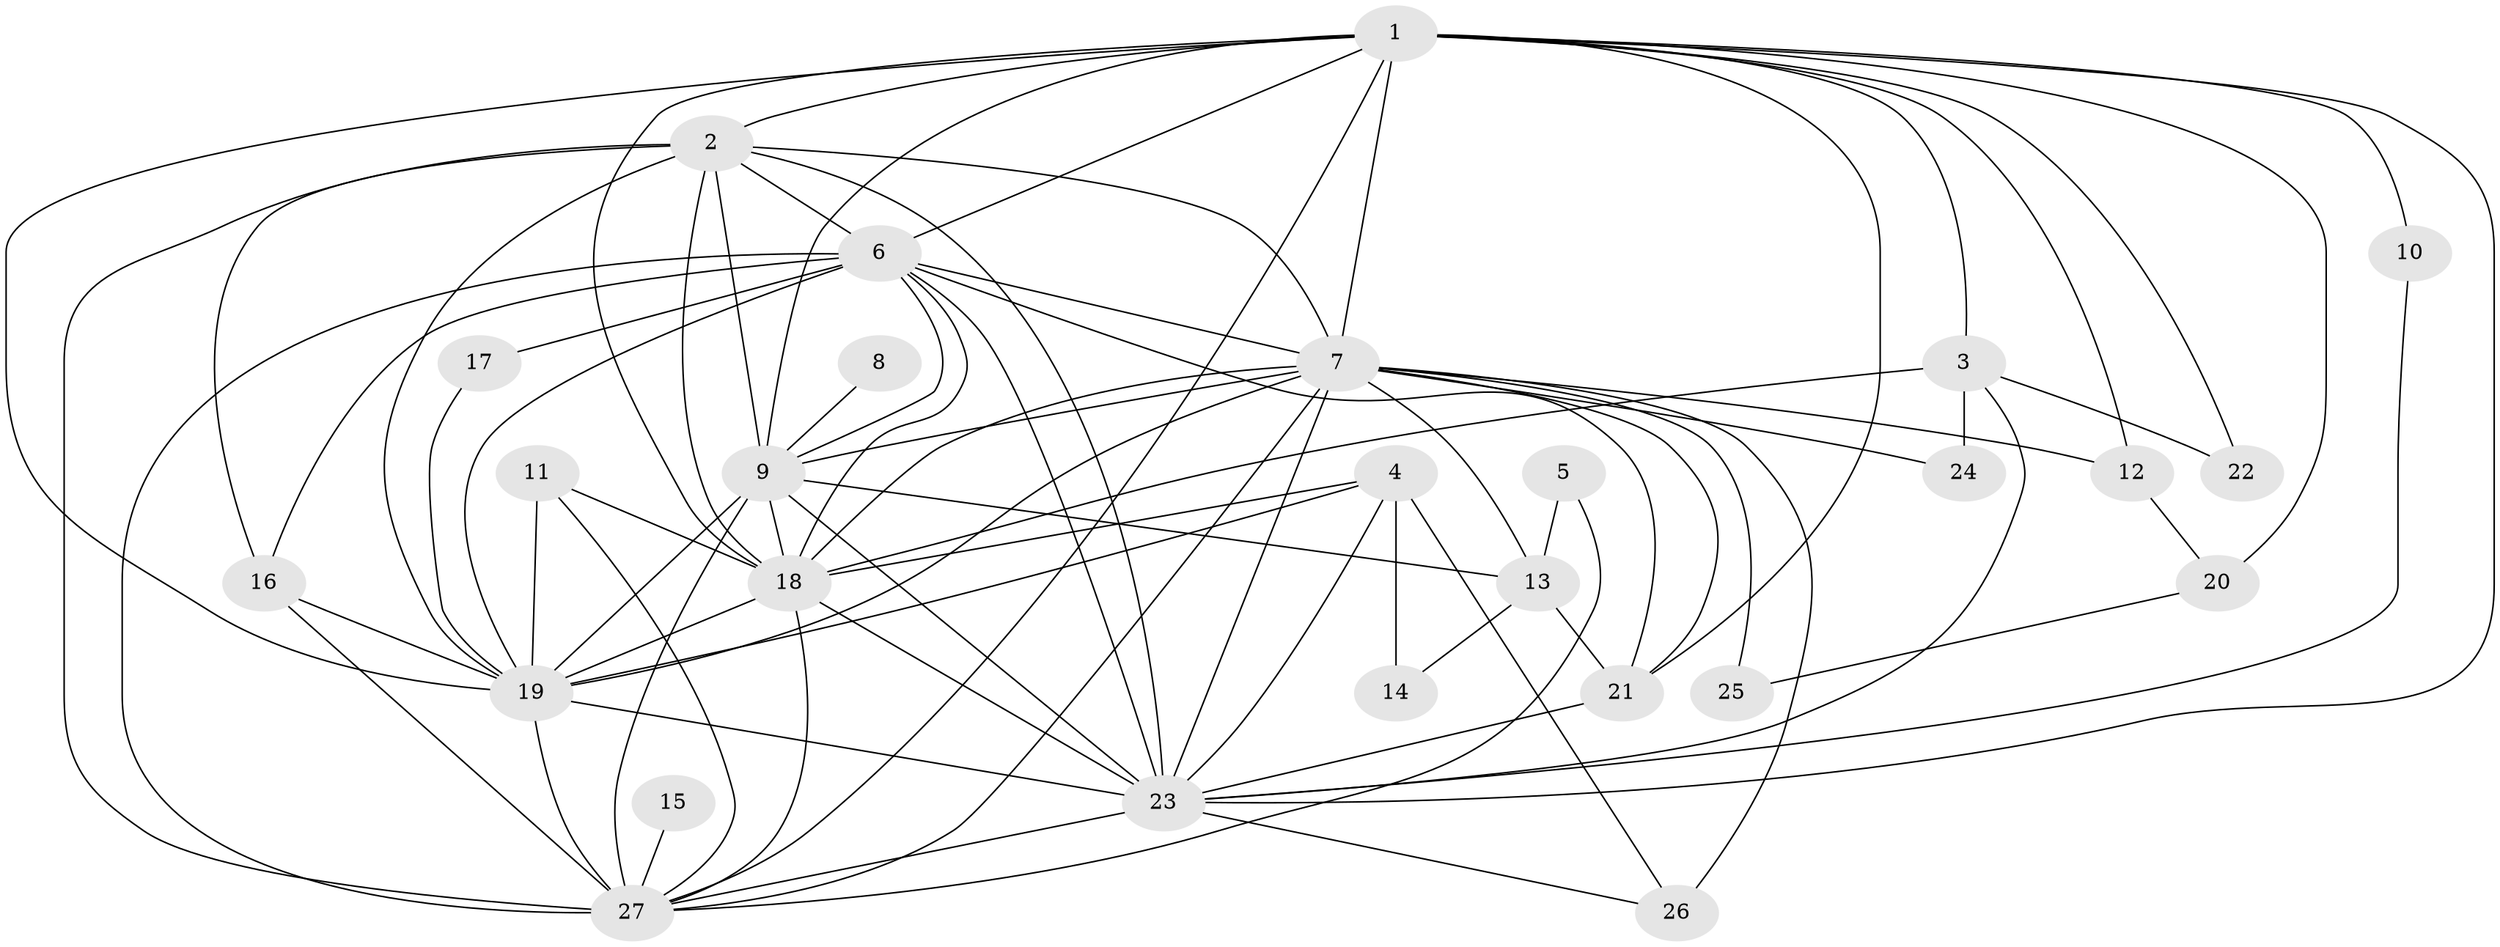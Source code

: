 // original degree distribution, {21: 0.018867924528301886, 15: 0.018867924528301886, 14: 0.03773584905660377, 16: 0.03773584905660377, 17: 0.03773584905660377, 13: 0.018867924528301886, 11: 0.018867924528301886, 5: 0.05660377358490566, 2: 0.5849056603773585, 3: 0.09433962264150944, 4: 0.07547169811320754}
// Generated by graph-tools (version 1.1) at 2025/01/03/09/25 03:01:23]
// undirected, 27 vertices, 79 edges
graph export_dot {
graph [start="1"]
  node [color=gray90,style=filled];
  1;
  2;
  3;
  4;
  5;
  6;
  7;
  8;
  9;
  10;
  11;
  12;
  13;
  14;
  15;
  16;
  17;
  18;
  19;
  20;
  21;
  22;
  23;
  24;
  25;
  26;
  27;
  1 -- 2 [weight=2.0];
  1 -- 3 [weight=1.0];
  1 -- 6 [weight=1.0];
  1 -- 7 [weight=1.0];
  1 -- 9 [weight=2.0];
  1 -- 10 [weight=1.0];
  1 -- 12 [weight=1.0];
  1 -- 18 [weight=1.0];
  1 -- 19 [weight=1.0];
  1 -- 20 [weight=2.0];
  1 -- 21 [weight=1.0];
  1 -- 22 [weight=1.0];
  1 -- 23 [weight=1.0];
  1 -- 27 [weight=1.0];
  2 -- 6 [weight=3.0];
  2 -- 7 [weight=5.0];
  2 -- 9 [weight=2.0];
  2 -- 16 [weight=1.0];
  2 -- 18 [weight=2.0];
  2 -- 19 [weight=2.0];
  2 -- 23 [weight=2.0];
  2 -- 27 [weight=3.0];
  3 -- 18 [weight=1.0];
  3 -- 22 [weight=1.0];
  3 -- 23 [weight=1.0];
  3 -- 24 [weight=1.0];
  4 -- 14 [weight=1.0];
  4 -- 18 [weight=1.0];
  4 -- 19 [weight=1.0];
  4 -- 23 [weight=1.0];
  4 -- 26 [weight=1.0];
  5 -- 13 [weight=1.0];
  5 -- 27 [weight=1.0];
  6 -- 7 [weight=1.0];
  6 -- 9 [weight=1.0];
  6 -- 16 [weight=1.0];
  6 -- 17 [weight=2.0];
  6 -- 18 [weight=1.0];
  6 -- 19 [weight=1.0];
  6 -- 21 [weight=1.0];
  6 -- 23 [weight=1.0];
  6 -- 27 [weight=1.0];
  7 -- 9 [weight=2.0];
  7 -- 12 [weight=1.0];
  7 -- 13 [weight=1.0];
  7 -- 18 [weight=1.0];
  7 -- 19 [weight=1.0];
  7 -- 21 [weight=1.0];
  7 -- 23 [weight=1.0];
  7 -- 24 [weight=1.0];
  7 -- 25 [weight=1.0];
  7 -- 26 [weight=2.0];
  7 -- 27 [weight=1.0];
  8 -- 9 [weight=1.0];
  9 -- 13 [weight=1.0];
  9 -- 18 [weight=1.0];
  9 -- 19 [weight=2.0];
  9 -- 23 [weight=1.0];
  9 -- 27 [weight=1.0];
  10 -- 23 [weight=1.0];
  11 -- 18 [weight=1.0];
  11 -- 19 [weight=1.0];
  11 -- 27 [weight=1.0];
  12 -- 20 [weight=1.0];
  13 -- 14 [weight=1.0];
  13 -- 21 [weight=1.0];
  15 -- 27 [weight=1.0];
  16 -- 19 [weight=1.0];
  16 -- 27 [weight=1.0];
  17 -- 19 [weight=1.0];
  18 -- 19 [weight=2.0];
  18 -- 23 [weight=2.0];
  18 -- 27 [weight=1.0];
  19 -- 23 [weight=1.0];
  19 -- 27 [weight=2.0];
  20 -- 25 [weight=1.0];
  21 -- 23 [weight=1.0];
  23 -- 26 [weight=1.0];
  23 -- 27 [weight=2.0];
}
